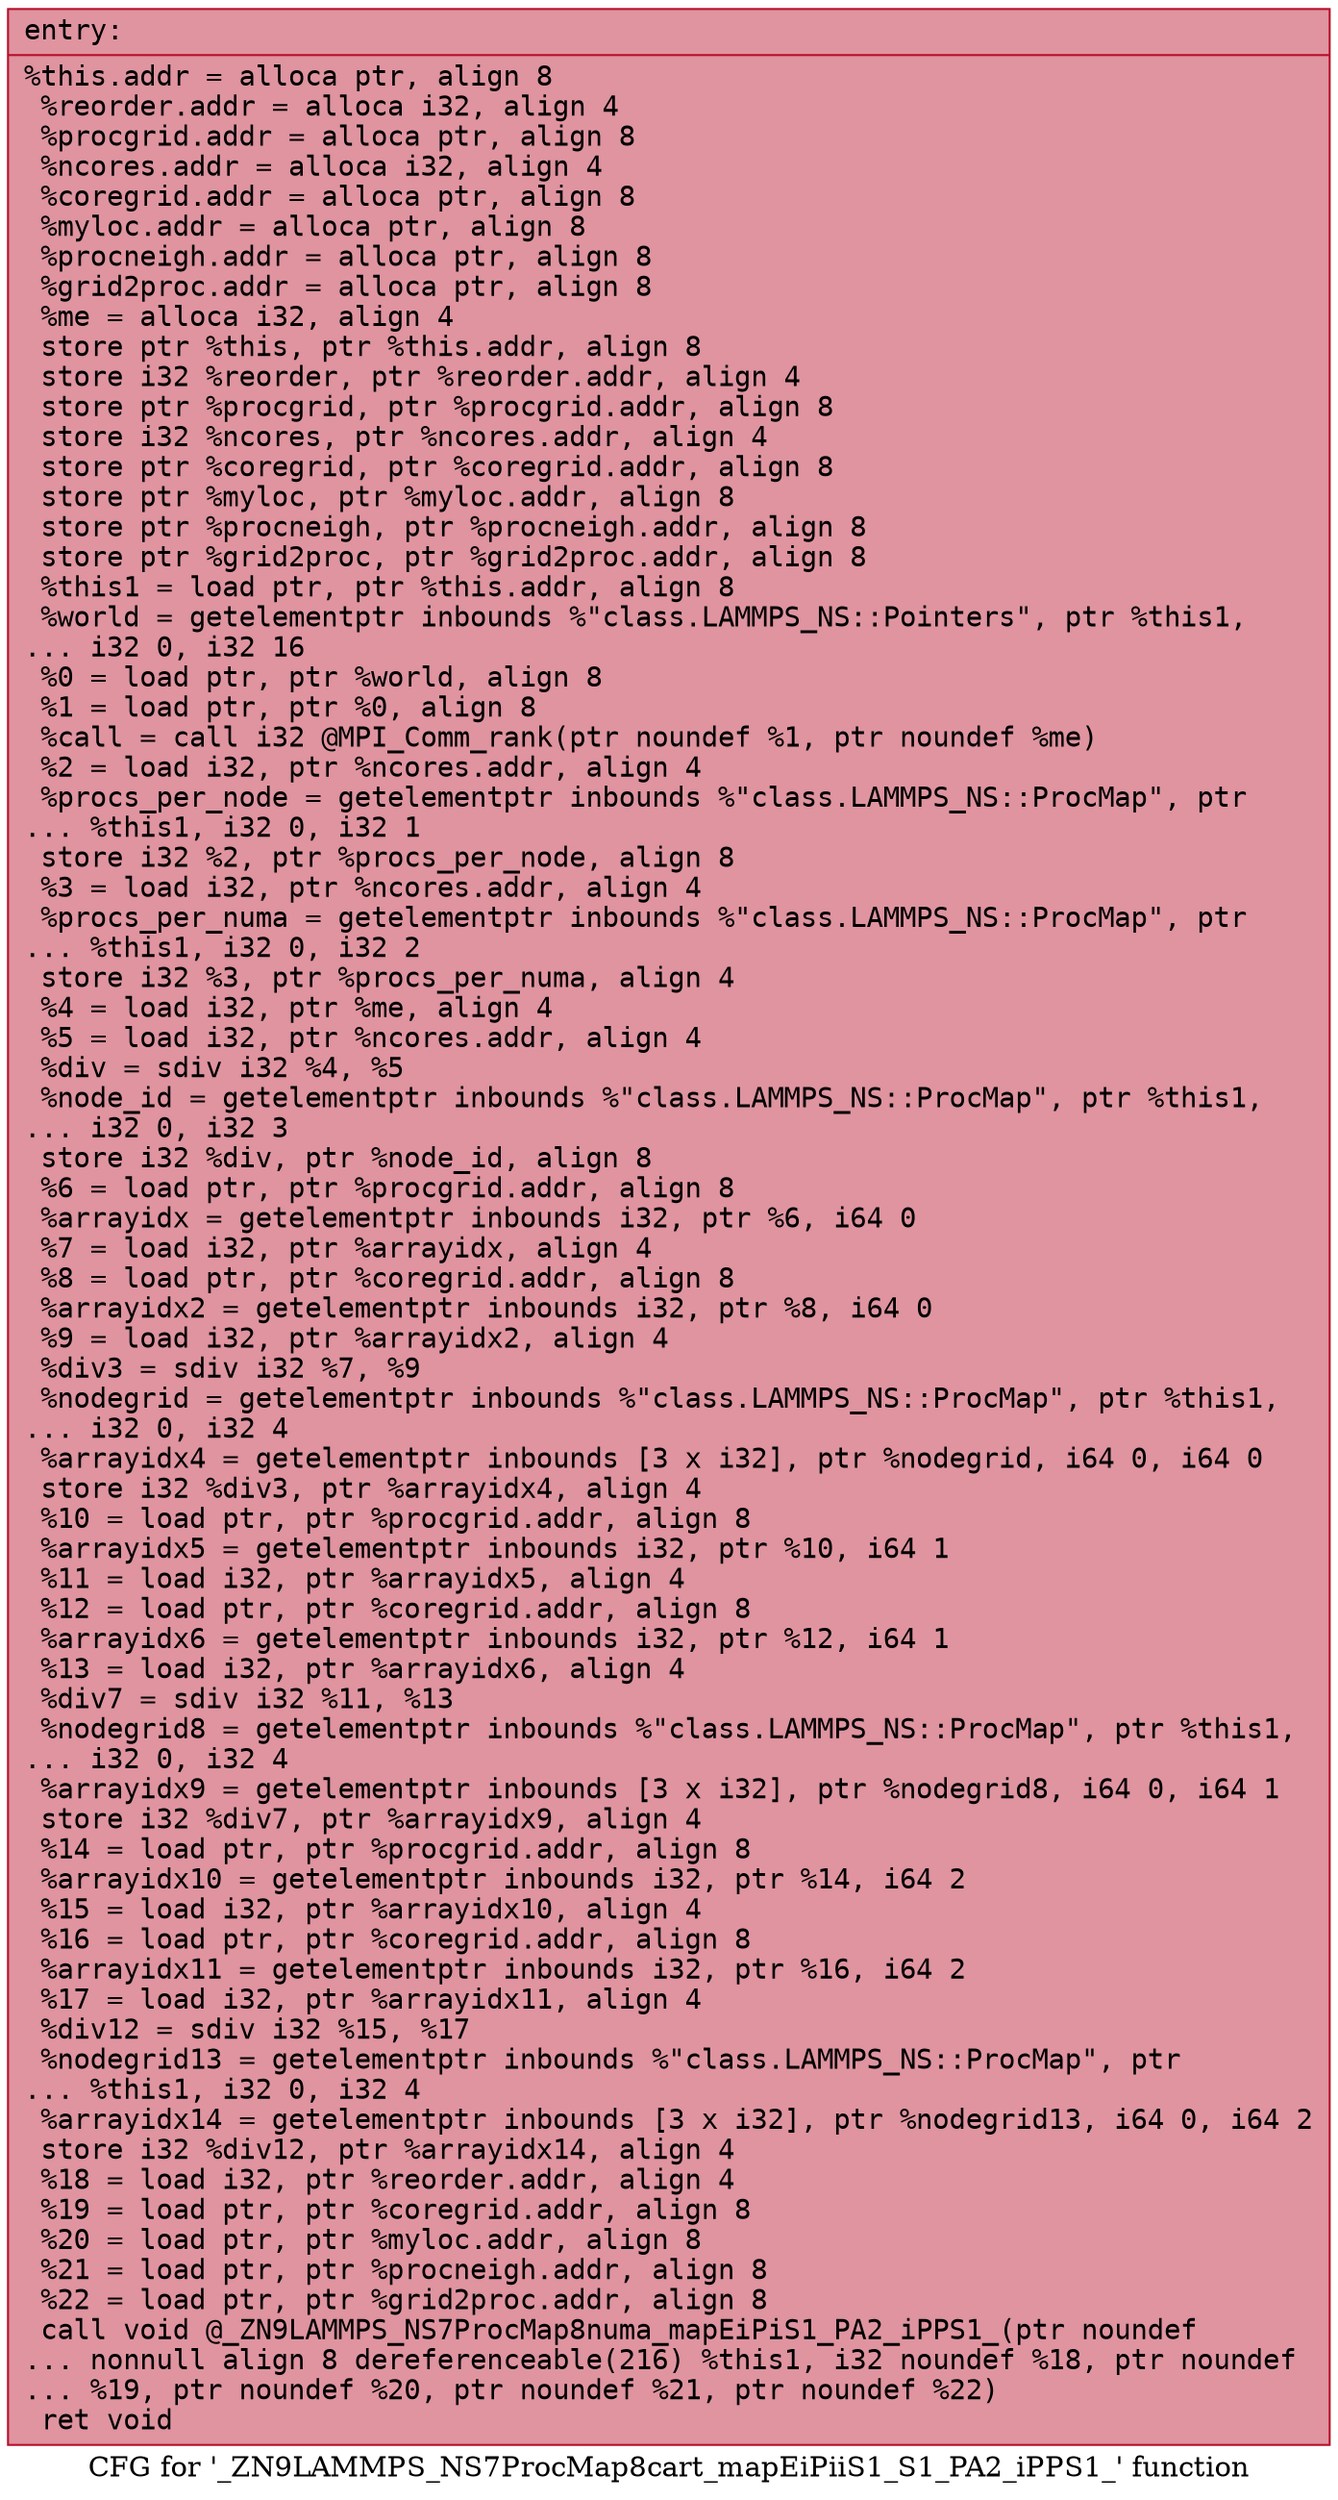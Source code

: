 digraph "CFG for '_ZN9LAMMPS_NS7ProcMap8cart_mapEiPiiS1_S1_PA2_iPPS1_' function" {
	label="CFG for '_ZN9LAMMPS_NS7ProcMap8cart_mapEiPiiS1_S1_PA2_iPPS1_' function";

	Node0x56099a541090 [shape=record,color="#b70d28ff", style=filled, fillcolor="#b70d2870" fontname="Courier",label="{entry:\l|  %this.addr = alloca ptr, align 8\l  %reorder.addr = alloca i32, align 4\l  %procgrid.addr = alloca ptr, align 8\l  %ncores.addr = alloca i32, align 4\l  %coregrid.addr = alloca ptr, align 8\l  %myloc.addr = alloca ptr, align 8\l  %procneigh.addr = alloca ptr, align 8\l  %grid2proc.addr = alloca ptr, align 8\l  %me = alloca i32, align 4\l  store ptr %this, ptr %this.addr, align 8\l  store i32 %reorder, ptr %reorder.addr, align 4\l  store ptr %procgrid, ptr %procgrid.addr, align 8\l  store i32 %ncores, ptr %ncores.addr, align 4\l  store ptr %coregrid, ptr %coregrid.addr, align 8\l  store ptr %myloc, ptr %myloc.addr, align 8\l  store ptr %procneigh, ptr %procneigh.addr, align 8\l  store ptr %grid2proc, ptr %grid2proc.addr, align 8\l  %this1 = load ptr, ptr %this.addr, align 8\l  %world = getelementptr inbounds %\"class.LAMMPS_NS::Pointers\", ptr %this1,\l... i32 0, i32 16\l  %0 = load ptr, ptr %world, align 8\l  %1 = load ptr, ptr %0, align 8\l  %call = call i32 @MPI_Comm_rank(ptr noundef %1, ptr noundef %me)\l  %2 = load i32, ptr %ncores.addr, align 4\l  %procs_per_node = getelementptr inbounds %\"class.LAMMPS_NS::ProcMap\", ptr\l... %this1, i32 0, i32 1\l  store i32 %2, ptr %procs_per_node, align 8\l  %3 = load i32, ptr %ncores.addr, align 4\l  %procs_per_numa = getelementptr inbounds %\"class.LAMMPS_NS::ProcMap\", ptr\l... %this1, i32 0, i32 2\l  store i32 %3, ptr %procs_per_numa, align 4\l  %4 = load i32, ptr %me, align 4\l  %5 = load i32, ptr %ncores.addr, align 4\l  %div = sdiv i32 %4, %5\l  %node_id = getelementptr inbounds %\"class.LAMMPS_NS::ProcMap\", ptr %this1,\l... i32 0, i32 3\l  store i32 %div, ptr %node_id, align 8\l  %6 = load ptr, ptr %procgrid.addr, align 8\l  %arrayidx = getelementptr inbounds i32, ptr %6, i64 0\l  %7 = load i32, ptr %arrayidx, align 4\l  %8 = load ptr, ptr %coregrid.addr, align 8\l  %arrayidx2 = getelementptr inbounds i32, ptr %8, i64 0\l  %9 = load i32, ptr %arrayidx2, align 4\l  %div3 = sdiv i32 %7, %9\l  %nodegrid = getelementptr inbounds %\"class.LAMMPS_NS::ProcMap\", ptr %this1,\l... i32 0, i32 4\l  %arrayidx4 = getelementptr inbounds [3 x i32], ptr %nodegrid, i64 0, i64 0\l  store i32 %div3, ptr %arrayidx4, align 4\l  %10 = load ptr, ptr %procgrid.addr, align 8\l  %arrayidx5 = getelementptr inbounds i32, ptr %10, i64 1\l  %11 = load i32, ptr %arrayidx5, align 4\l  %12 = load ptr, ptr %coregrid.addr, align 8\l  %arrayidx6 = getelementptr inbounds i32, ptr %12, i64 1\l  %13 = load i32, ptr %arrayidx6, align 4\l  %div7 = sdiv i32 %11, %13\l  %nodegrid8 = getelementptr inbounds %\"class.LAMMPS_NS::ProcMap\", ptr %this1,\l... i32 0, i32 4\l  %arrayidx9 = getelementptr inbounds [3 x i32], ptr %nodegrid8, i64 0, i64 1\l  store i32 %div7, ptr %arrayidx9, align 4\l  %14 = load ptr, ptr %procgrid.addr, align 8\l  %arrayidx10 = getelementptr inbounds i32, ptr %14, i64 2\l  %15 = load i32, ptr %arrayidx10, align 4\l  %16 = load ptr, ptr %coregrid.addr, align 8\l  %arrayidx11 = getelementptr inbounds i32, ptr %16, i64 2\l  %17 = load i32, ptr %arrayidx11, align 4\l  %div12 = sdiv i32 %15, %17\l  %nodegrid13 = getelementptr inbounds %\"class.LAMMPS_NS::ProcMap\", ptr\l... %this1, i32 0, i32 4\l  %arrayidx14 = getelementptr inbounds [3 x i32], ptr %nodegrid13, i64 0, i64 2\l  store i32 %div12, ptr %arrayidx14, align 4\l  %18 = load i32, ptr %reorder.addr, align 4\l  %19 = load ptr, ptr %coregrid.addr, align 8\l  %20 = load ptr, ptr %myloc.addr, align 8\l  %21 = load ptr, ptr %procneigh.addr, align 8\l  %22 = load ptr, ptr %grid2proc.addr, align 8\l  call void @_ZN9LAMMPS_NS7ProcMap8numa_mapEiPiS1_PA2_iPPS1_(ptr noundef\l... nonnull align 8 dereferenceable(216) %this1, i32 noundef %18, ptr noundef\l... %19, ptr noundef %20, ptr noundef %21, ptr noundef %22)\l  ret void\l}"];
}
